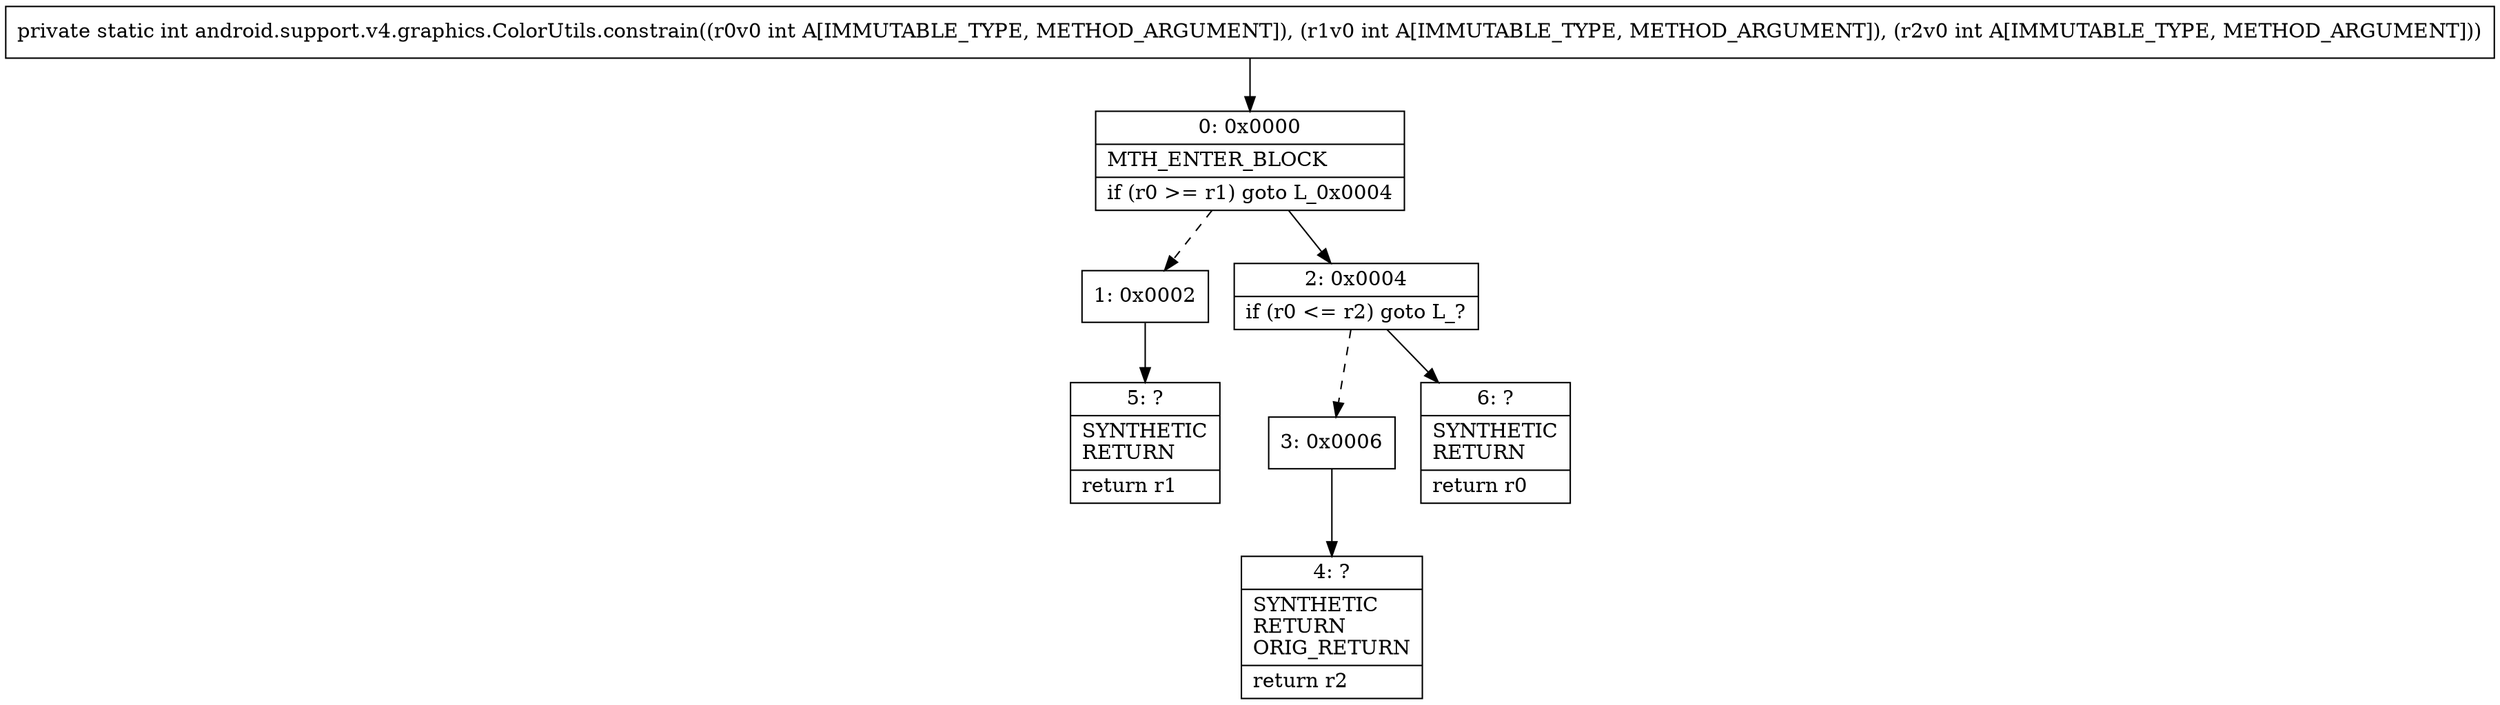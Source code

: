 digraph "CFG forandroid.support.v4.graphics.ColorUtils.constrain(III)I" {
Node_0 [shape=record,label="{0\:\ 0x0000|MTH_ENTER_BLOCK\l|if (r0 \>= r1) goto L_0x0004\l}"];
Node_1 [shape=record,label="{1\:\ 0x0002}"];
Node_2 [shape=record,label="{2\:\ 0x0004|if (r0 \<= r2) goto L_?\l}"];
Node_3 [shape=record,label="{3\:\ 0x0006}"];
Node_4 [shape=record,label="{4\:\ ?|SYNTHETIC\lRETURN\lORIG_RETURN\l|return r2\l}"];
Node_5 [shape=record,label="{5\:\ ?|SYNTHETIC\lRETURN\l|return r1\l}"];
Node_6 [shape=record,label="{6\:\ ?|SYNTHETIC\lRETURN\l|return r0\l}"];
MethodNode[shape=record,label="{private static int android.support.v4.graphics.ColorUtils.constrain((r0v0 int A[IMMUTABLE_TYPE, METHOD_ARGUMENT]), (r1v0 int A[IMMUTABLE_TYPE, METHOD_ARGUMENT]), (r2v0 int A[IMMUTABLE_TYPE, METHOD_ARGUMENT])) }"];
MethodNode -> Node_0;
Node_0 -> Node_1[style=dashed];
Node_0 -> Node_2;
Node_1 -> Node_5;
Node_2 -> Node_3[style=dashed];
Node_2 -> Node_6;
Node_3 -> Node_4;
}

